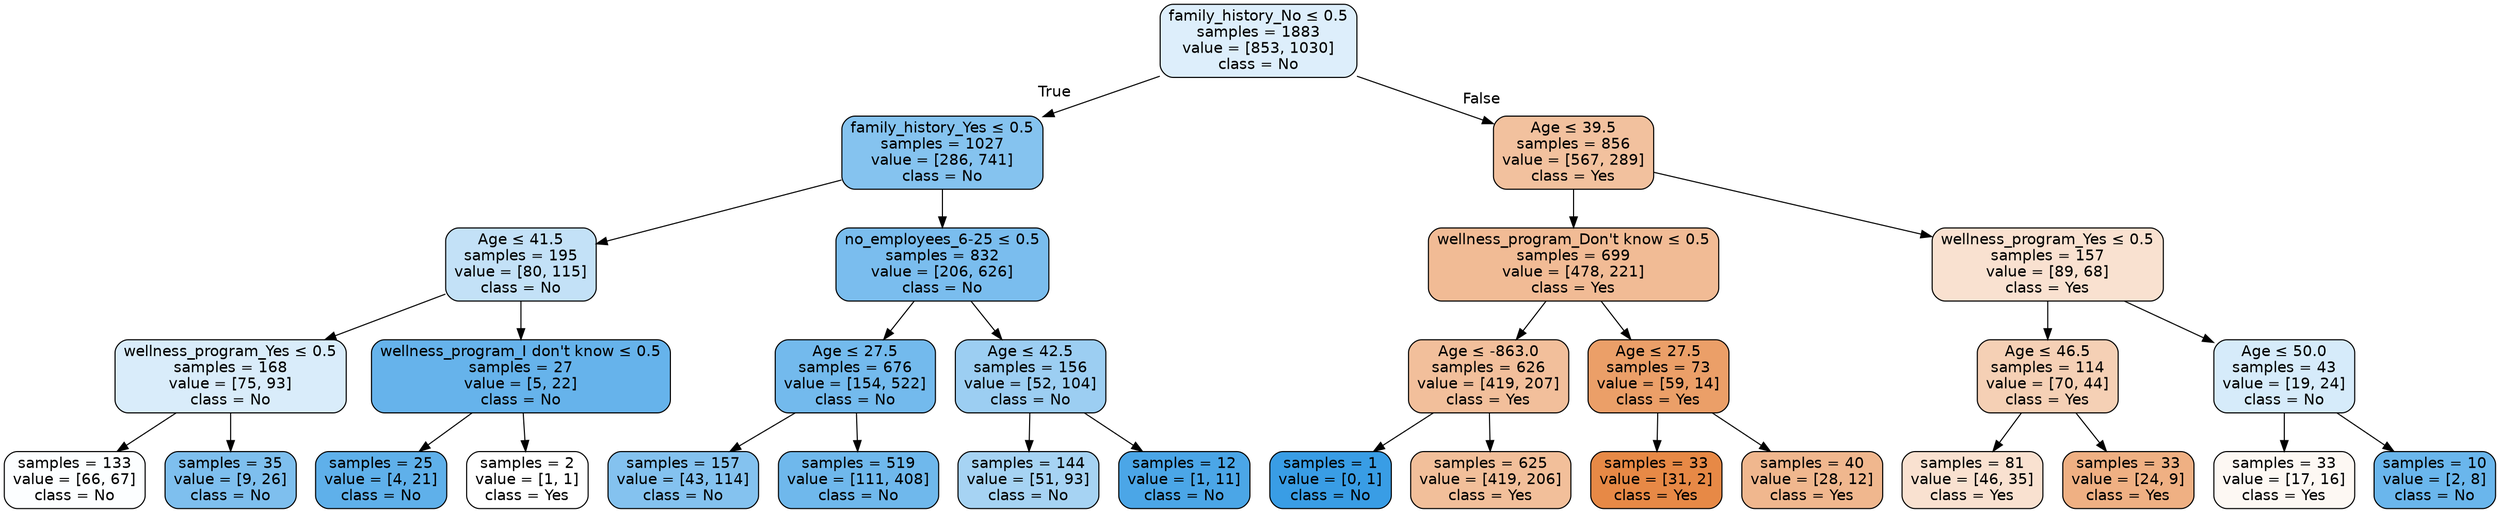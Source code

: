 digraph Tree {
node [shape=box, style="filled, rounded", color="black", fontname="helvetica"] ;
edge [fontname="helvetica"] ;
0 [label=<family_history_No &le; 0.5<br/>samples = 1883<br/>value = [853, 1030]<br/>class = No>, fillcolor="#ddeefb"] ;
1 [label=<family_history_Yes &le; 0.5<br/>samples = 1027<br/>value = [286, 741]<br/>class = No>, fillcolor="#85c3ef"] ;
0 -> 1 [labeldistance=2.5, labelangle=45, headlabel="True"] ;
2 [label=<Age &le; 41.5<br/>samples = 195<br/>value = [80, 115]<br/>class = No>, fillcolor="#c3e1f7"] ;
1 -> 2 ;
3 [label=<wellness_program_Yes &le; 0.5<br/>samples = 168<br/>value = [75, 93]<br/>class = No>, fillcolor="#d9ecfa"] ;
2 -> 3 ;
4 [label=<samples = 133<br/>value = [66, 67]<br/>class = No>, fillcolor="#fcfeff"] ;
3 -> 4 ;
5 [label=<samples = 35<br/>value = [9, 26]<br/>class = No>, fillcolor="#7ebfee"] ;
3 -> 5 ;
6 [label=<wellness_program_I don't know &le; 0.5<br/>samples = 27<br/>value = [5, 22]<br/>class = No>, fillcolor="#66b3eb"] ;
2 -> 6 ;
7 [label=<samples = 25<br/>value = [4, 21]<br/>class = No>, fillcolor="#5fb0ea"] ;
6 -> 7 ;
8 [label=<samples = 2<br/>value = [1, 1]<br/>class = Yes>, fillcolor="#ffffff"] ;
6 -> 8 ;
9 [label=<no_employees_6-25 &le; 0.5<br/>samples = 832<br/>value = [206, 626]<br/>class = No>, fillcolor="#7abdee"] ;
1 -> 9 ;
10 [label=<Age &le; 27.5<br/>samples = 676<br/>value = [154, 522]<br/>class = No>, fillcolor="#73baed"] ;
9 -> 10 ;
11 [label=<samples = 157<br/>value = [43, 114]<br/>class = No>, fillcolor="#84c2ef"] ;
10 -> 11 ;
12 [label=<samples = 519<br/>value = [111, 408]<br/>class = No>, fillcolor="#6fb8ec"] ;
10 -> 12 ;
13 [label=<Age &le; 42.5<br/>samples = 156<br/>value = [52, 104]<br/>class = No>, fillcolor="#9ccef2"] ;
9 -> 13 ;
14 [label=<samples = 144<br/>value = [51, 93]<br/>class = No>, fillcolor="#a6d3f3"] ;
13 -> 14 ;
15 [label=<samples = 12<br/>value = [1, 11]<br/>class = No>, fillcolor="#4ba6e7"] ;
13 -> 15 ;
16 [label=<Age &le; 39.5<br/>samples = 856<br/>value = [567, 289]<br/>class = Yes>, fillcolor="#f2c19e"] ;
0 -> 16 [labeldistance=2.5, labelangle=-45, headlabel="False"] ;
17 [label=<wellness_program_Don't know &le; 0.5<br/>samples = 699<br/>value = [478, 221]<br/>class = Yes>, fillcolor="#f1bb95"] ;
16 -> 17 ;
18 [label=<Age &le; -863.0<br/>samples = 626<br/>value = [419, 207]<br/>class = Yes>, fillcolor="#f2bf9b"] ;
17 -> 18 ;
19 [label=<samples = 1<br/>value = [0, 1]<br/>class = No>, fillcolor="#399de5"] ;
18 -> 19 ;
20 [label=<samples = 625<br/>value = [419, 206]<br/>class = Yes>, fillcolor="#f2bf9a"] ;
18 -> 20 ;
21 [label=<Age &le; 27.5<br/>samples = 73<br/>value = [59, 14]<br/>class = Yes>, fillcolor="#eb9f68"] ;
17 -> 21 ;
22 [label=<samples = 33<br/>value = [31, 2]<br/>class = Yes>, fillcolor="#e78946"] ;
21 -> 22 ;
23 [label=<samples = 40<br/>value = [28, 12]<br/>class = Yes>, fillcolor="#f0b78e"] ;
21 -> 23 ;
24 [label=<wellness_program_Yes &le; 0.5<br/>samples = 157<br/>value = [89, 68]<br/>class = Yes>, fillcolor="#f9e1d0"] ;
16 -> 24 ;
25 [label=<Age &le; 46.5<br/>samples = 114<br/>value = [70, 44]<br/>class = Yes>, fillcolor="#f5d0b5"] ;
24 -> 25 ;
26 [label=<samples = 81<br/>value = [46, 35]<br/>class = Yes>, fillcolor="#f9e1d0"] ;
25 -> 26 ;
27 [label=<samples = 33<br/>value = [24, 9]<br/>class = Yes>, fillcolor="#efb083"] ;
25 -> 27 ;
28 [label=<Age &le; 50.0<br/>samples = 43<br/>value = [19, 24]<br/>class = No>, fillcolor="#d6ebfa"] ;
24 -> 28 ;
29 [label=<samples = 33<br/>value = [17, 16]<br/>class = Yes>, fillcolor="#fdf8f3"] ;
28 -> 29 ;
30 [label=<samples = 10<br/>value = [2, 8]<br/>class = No>, fillcolor="#6ab6ec"] ;
28 -> 30 ;
}
